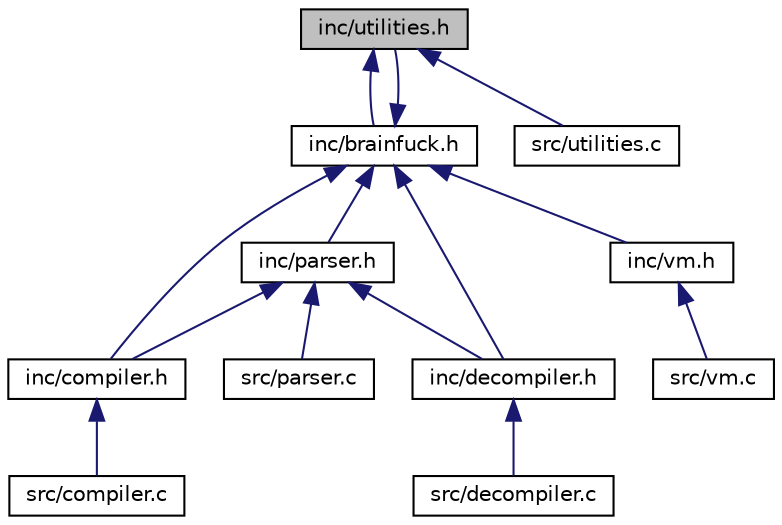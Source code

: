 digraph "inc/utilities.h"
{
 // LATEX_PDF_SIZE
  edge [fontname="Helvetica",fontsize="10",labelfontname="Helvetica",labelfontsize="10"];
  node [fontname="Helvetica",fontsize="10",shape=record];
  Node1 [label="inc/utilities.h",height=0.2,width=0.4,color="black", fillcolor="grey75", style="filled", fontcolor="black",tooltip="Module implémentant des fonctions utilitaires pour le programme."];
  Node1 -> Node2 [dir="back",color="midnightblue",fontsize="10",style="solid",fontname="Helvetica"];
  Node2 [label="inc/brainfuck.h",height=0.2,width=0.4,color="black", fillcolor="white", style="filled",URL="$brainfuck_8h.html",tooltip="En-tête de l'interpréteur Brainfuck."];
  Node2 -> Node3 [dir="back",color="midnightblue",fontsize="10",style="solid",fontname="Helvetica"];
  Node3 [label="inc/compiler.h",height=0.2,width=0.4,color="black", fillcolor="white", style="filled",URL="$compiler_8h.html",tooltip="Module implémentant la compilation de programmes Brainfuck."];
  Node3 -> Node4 [dir="back",color="midnightblue",fontsize="10",style="solid",fontname="Helvetica"];
  Node4 [label="src/compiler.c",height=0.2,width=0.4,color="black", fillcolor="white", style="filled",URL="$compiler_8c.html",tooltip="Module implémentant la compilation de programmes Brainfuck."];
  Node2 -> Node5 [dir="back",color="midnightblue",fontsize="10",style="solid",fontname="Helvetica"];
  Node5 [label="inc/decompiler.h",height=0.2,width=0.4,color="black", fillcolor="white", style="filled",URL="$decompiler_8h.html",tooltip="Module implémentant la décompilation de bytecode ou d'arbres de syntaxe abstraite de programmes Brain..."];
  Node5 -> Node6 [dir="back",color="midnightblue",fontsize="10",style="solid",fontname="Helvetica"];
  Node6 [label="src/decompiler.c",height=0.2,width=0.4,color="black", fillcolor="white", style="filled",URL="$decompiler_8c.html",tooltip="Module implémentant la décompilation de bytecode ou d'arbres de syntaxe abstraite de programmes Brain..."];
  Node2 -> Node7 [dir="back",color="midnightblue",fontsize="10",style="solid",fontname="Helvetica"];
  Node7 [label="inc/parser.h",height=0.2,width=0.4,color="black", fillcolor="white", style="filled",URL="$parser_8h.html",tooltip="Module implémentant des fonctions liées à l'analyseur."];
  Node7 -> Node3 [dir="back",color="midnightblue",fontsize="10",style="solid",fontname="Helvetica"];
  Node7 -> Node5 [dir="back",color="midnightblue",fontsize="10",style="solid",fontname="Helvetica"];
  Node7 -> Node8 [dir="back",color="midnightblue",fontsize="10",style="solid",fontname="Helvetica"];
  Node8 [label="src/parser.c",height=0.2,width=0.4,color="black", fillcolor="white", style="filled",URL="$parser_8c.html",tooltip="Module implémentant des fonctions liées à l'analyseur."];
  Node2 -> Node1 [dir="back",color="midnightblue",fontsize="10",style="solid",fontname="Helvetica"];
  Node2 -> Node9 [dir="back",color="midnightblue",fontsize="10",style="solid",fontname="Helvetica"];
  Node9 [label="inc/vm.h",height=0.2,width=0.4,color="black", fillcolor="white", style="filled",URL="$vm_8h.html",tooltip="Module implémentant la machine virtuelle de l'interpréteur Brainfuck."];
  Node9 -> Node10 [dir="back",color="midnightblue",fontsize="10",style="solid",fontname="Helvetica"];
  Node10 [label="src/vm.c",height=0.2,width=0.4,color="black", fillcolor="white", style="filled",URL="$vm_8c.html",tooltip="Module implémentant la machine virtuelle de l'interpréteur Brainfuck."];
  Node1 -> Node11 [dir="back",color="midnightblue",fontsize="10",style="solid",fontname="Helvetica"];
  Node11 [label="src/utilities.c",height=0.2,width=0.4,color="black", fillcolor="white", style="filled",URL="$utilities_8c.html",tooltip="Module implémentant des fonctions utilitaires pour le programme."];
}
